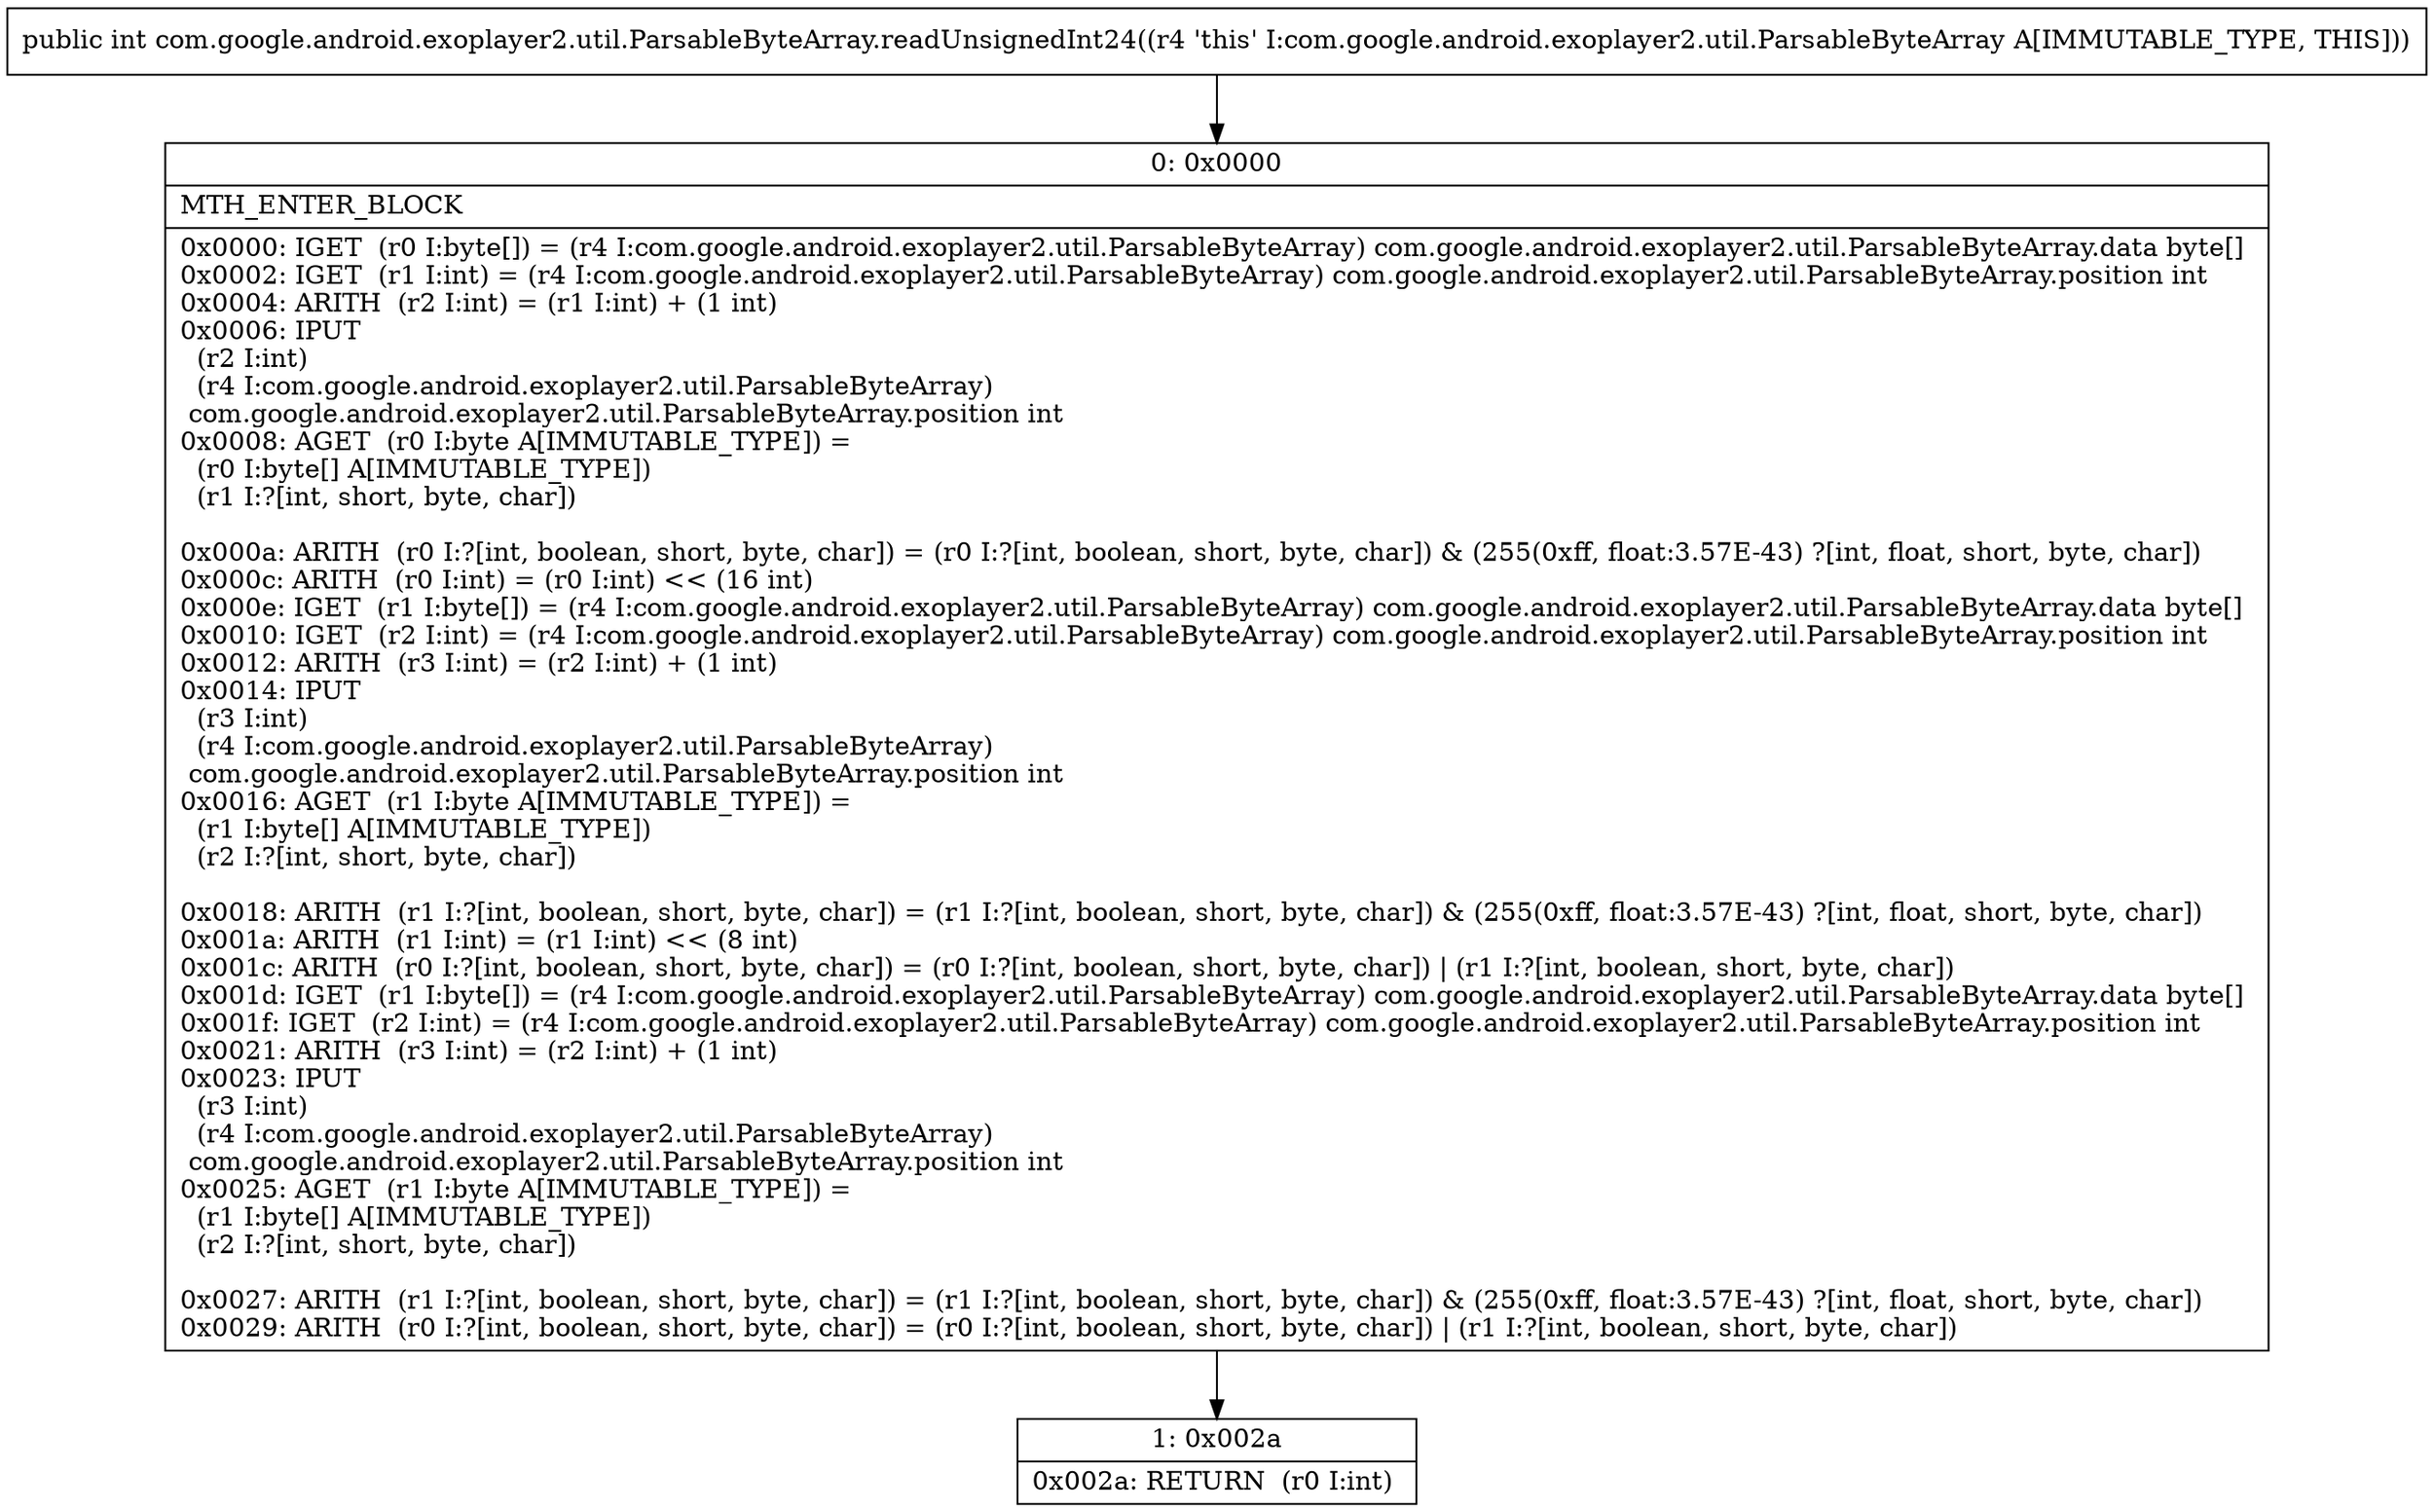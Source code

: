 digraph "CFG forcom.google.android.exoplayer2.util.ParsableByteArray.readUnsignedInt24()I" {
Node_0 [shape=record,label="{0\:\ 0x0000|MTH_ENTER_BLOCK\l|0x0000: IGET  (r0 I:byte[]) = (r4 I:com.google.android.exoplayer2.util.ParsableByteArray) com.google.android.exoplayer2.util.ParsableByteArray.data byte[] \l0x0002: IGET  (r1 I:int) = (r4 I:com.google.android.exoplayer2.util.ParsableByteArray) com.google.android.exoplayer2.util.ParsableByteArray.position int \l0x0004: ARITH  (r2 I:int) = (r1 I:int) + (1 int) \l0x0006: IPUT  \l  (r2 I:int)\l  (r4 I:com.google.android.exoplayer2.util.ParsableByteArray)\l com.google.android.exoplayer2.util.ParsableByteArray.position int \l0x0008: AGET  (r0 I:byte A[IMMUTABLE_TYPE]) = \l  (r0 I:byte[] A[IMMUTABLE_TYPE])\l  (r1 I:?[int, short, byte, char])\l \l0x000a: ARITH  (r0 I:?[int, boolean, short, byte, char]) = (r0 I:?[int, boolean, short, byte, char]) & (255(0xff, float:3.57E\-43) ?[int, float, short, byte, char]) \l0x000c: ARITH  (r0 I:int) = (r0 I:int) \<\< (16 int) \l0x000e: IGET  (r1 I:byte[]) = (r4 I:com.google.android.exoplayer2.util.ParsableByteArray) com.google.android.exoplayer2.util.ParsableByteArray.data byte[] \l0x0010: IGET  (r2 I:int) = (r4 I:com.google.android.exoplayer2.util.ParsableByteArray) com.google.android.exoplayer2.util.ParsableByteArray.position int \l0x0012: ARITH  (r3 I:int) = (r2 I:int) + (1 int) \l0x0014: IPUT  \l  (r3 I:int)\l  (r4 I:com.google.android.exoplayer2.util.ParsableByteArray)\l com.google.android.exoplayer2.util.ParsableByteArray.position int \l0x0016: AGET  (r1 I:byte A[IMMUTABLE_TYPE]) = \l  (r1 I:byte[] A[IMMUTABLE_TYPE])\l  (r2 I:?[int, short, byte, char])\l \l0x0018: ARITH  (r1 I:?[int, boolean, short, byte, char]) = (r1 I:?[int, boolean, short, byte, char]) & (255(0xff, float:3.57E\-43) ?[int, float, short, byte, char]) \l0x001a: ARITH  (r1 I:int) = (r1 I:int) \<\< (8 int) \l0x001c: ARITH  (r0 I:?[int, boolean, short, byte, char]) = (r0 I:?[int, boolean, short, byte, char]) \| (r1 I:?[int, boolean, short, byte, char]) \l0x001d: IGET  (r1 I:byte[]) = (r4 I:com.google.android.exoplayer2.util.ParsableByteArray) com.google.android.exoplayer2.util.ParsableByteArray.data byte[] \l0x001f: IGET  (r2 I:int) = (r4 I:com.google.android.exoplayer2.util.ParsableByteArray) com.google.android.exoplayer2.util.ParsableByteArray.position int \l0x0021: ARITH  (r3 I:int) = (r2 I:int) + (1 int) \l0x0023: IPUT  \l  (r3 I:int)\l  (r4 I:com.google.android.exoplayer2.util.ParsableByteArray)\l com.google.android.exoplayer2.util.ParsableByteArray.position int \l0x0025: AGET  (r1 I:byte A[IMMUTABLE_TYPE]) = \l  (r1 I:byte[] A[IMMUTABLE_TYPE])\l  (r2 I:?[int, short, byte, char])\l \l0x0027: ARITH  (r1 I:?[int, boolean, short, byte, char]) = (r1 I:?[int, boolean, short, byte, char]) & (255(0xff, float:3.57E\-43) ?[int, float, short, byte, char]) \l0x0029: ARITH  (r0 I:?[int, boolean, short, byte, char]) = (r0 I:?[int, boolean, short, byte, char]) \| (r1 I:?[int, boolean, short, byte, char]) \l}"];
Node_1 [shape=record,label="{1\:\ 0x002a|0x002a: RETURN  (r0 I:int) \l}"];
MethodNode[shape=record,label="{public int com.google.android.exoplayer2.util.ParsableByteArray.readUnsignedInt24((r4 'this' I:com.google.android.exoplayer2.util.ParsableByteArray A[IMMUTABLE_TYPE, THIS])) }"];
MethodNode -> Node_0;
Node_0 -> Node_1;
}


